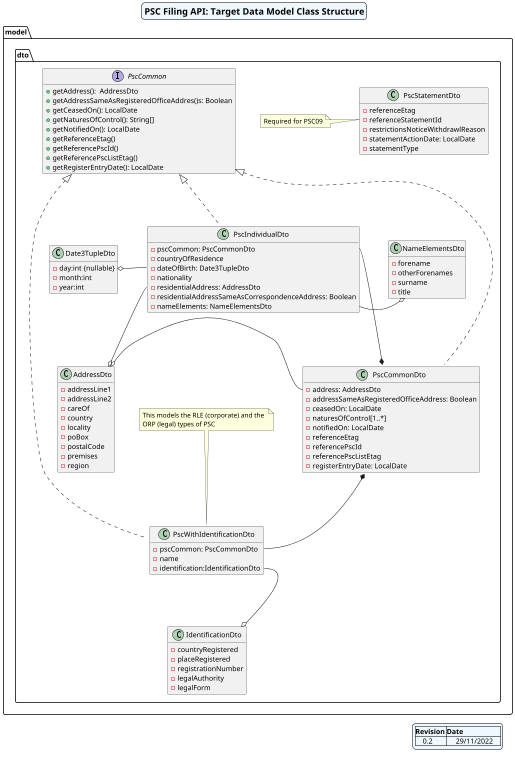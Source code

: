 @startuml
'https://plantuml.com/class-diagram
'ortho/polyline
'skinparam linetype polyline
skinparam nodesep 50 /' horizontal separator '/
skinparam ranksep 100 /' vertical separator '/
skinparam titleBorderRoundCorner 15
skinparam titleBorderThickness 1
skinparam titleBorderColor black
skinparam titleBackgroundColor AliceBlue
skinparam groupInheritance 1
skinparam legendBackgroundColor AliceBlue

'scale 800 width
scale 0.5
hide empty members
'hide circle'
skinparam titleFontSize 18

title PSC Filing API: Target Data Model Class Structure

legend right
|=Revision |=Date |
|    0.2    |     29/11/2022    |
endlegend

    package "model" {

        package "dto" {

            class AddressDto {
                -addressLine1
                -addressLine2
                -careOf
                -country
                -locality
                -poBox
                -postalCode
                -premises
                -region
            }

            class Date3TupleDto {
                -day:int {nullable}
                -month:int
                -year:int
            }

            class IdentificationDto {
                -countryRegistered
                -placeRegistered
                -registrationNumber
                -legalAuthority
               -legalForm
            }

            class NameElementsDto {
                -forename
                -otherForenames
                -surname
                -title
            }
            
            class PscStatementDto {
                -referenceEtag
                -referenceStatementId
                -restrictionsNoticeWithdrawlReason
                -statementActionDate: LocalDate
                -statementType
            }

            note "Required for PSC09" as Note2

          Note2 - PscStatementDto::referenceStatementId

/'          note left of PscStatementDto::statementType
                See public spec for full list
           end note'/

            interface PscCommon {
                +getAddress():  AddressDto
                +getAddressSameAsRegisteredOfficeAddres()s: Boolean
                +getCeasedOn(): LocalDate
                +getNaturesOfControl(): String[]
                +getNotifiedOn(): LocalDate
                +getReferenceEtag()
                +getReferencePscId()
                +getReferencePscListEtag()
                +getRegisterEntryDate(): LocalDate
            }

            class PscCommonDto implements PscCommon {
                -address: AddressDto
                -addressSameAsRegisteredOfficeAddress: Boolean
                -ceasedOn: LocalDate
                -naturesOfControl[1..*]
                -notifiedOn: LocalDate
                -referenceEtag
                -referencePscId
                -referencePscListEtag
                -registerEntryDate: LocalDate
            }

/'           note left of PscCommonDto::naturesOfControl
                See public spec for full list
            end note'/

            class PscIndividualDto implements PscCommon {
                -pscCommon: PscCommonDto
                -countryOfResidence
                -dateOfBirth: Date3TupleDto
                -nationality
                -residentialAddress: AddressDto
                -residentialAddressSameAsCorrespondenceAddress: Boolean
                -nameElements: NameElementsDto
            }

/'           note "This models an individual PSC" as Note2
             Note2 .. PscIndividualDto'/

            class PscWithIdentificationDto implements PscCommon {
                -pscCommon: PscCommonDto
                -name
                -identification:IdentificationDto
            }
            
            
           note "This models the RLE (corporate) and the \nORP (legal) types of PSC" as Note1
                Note1 -- PscWithIdentificationDto

            'PscCommonDto *-- PscIndividualDto::pscCommon
            PscCommonDto *-- PscIndividualDto::pscCommon
            PscCommonDto *-- PscWithIdentificationDto::pscCommon
            PscIndividualDto::nameElements -o NameElementsDto
            PscWithIdentificationDto::identification --o IdentificationDto
            AddressDto o- PscCommonDto::address
            PscIndividualDto::residentialAddress -o AddressDto
            Date3TupleDto o- PscIndividualDto::dateOfBirth
        }
    }

@enduml